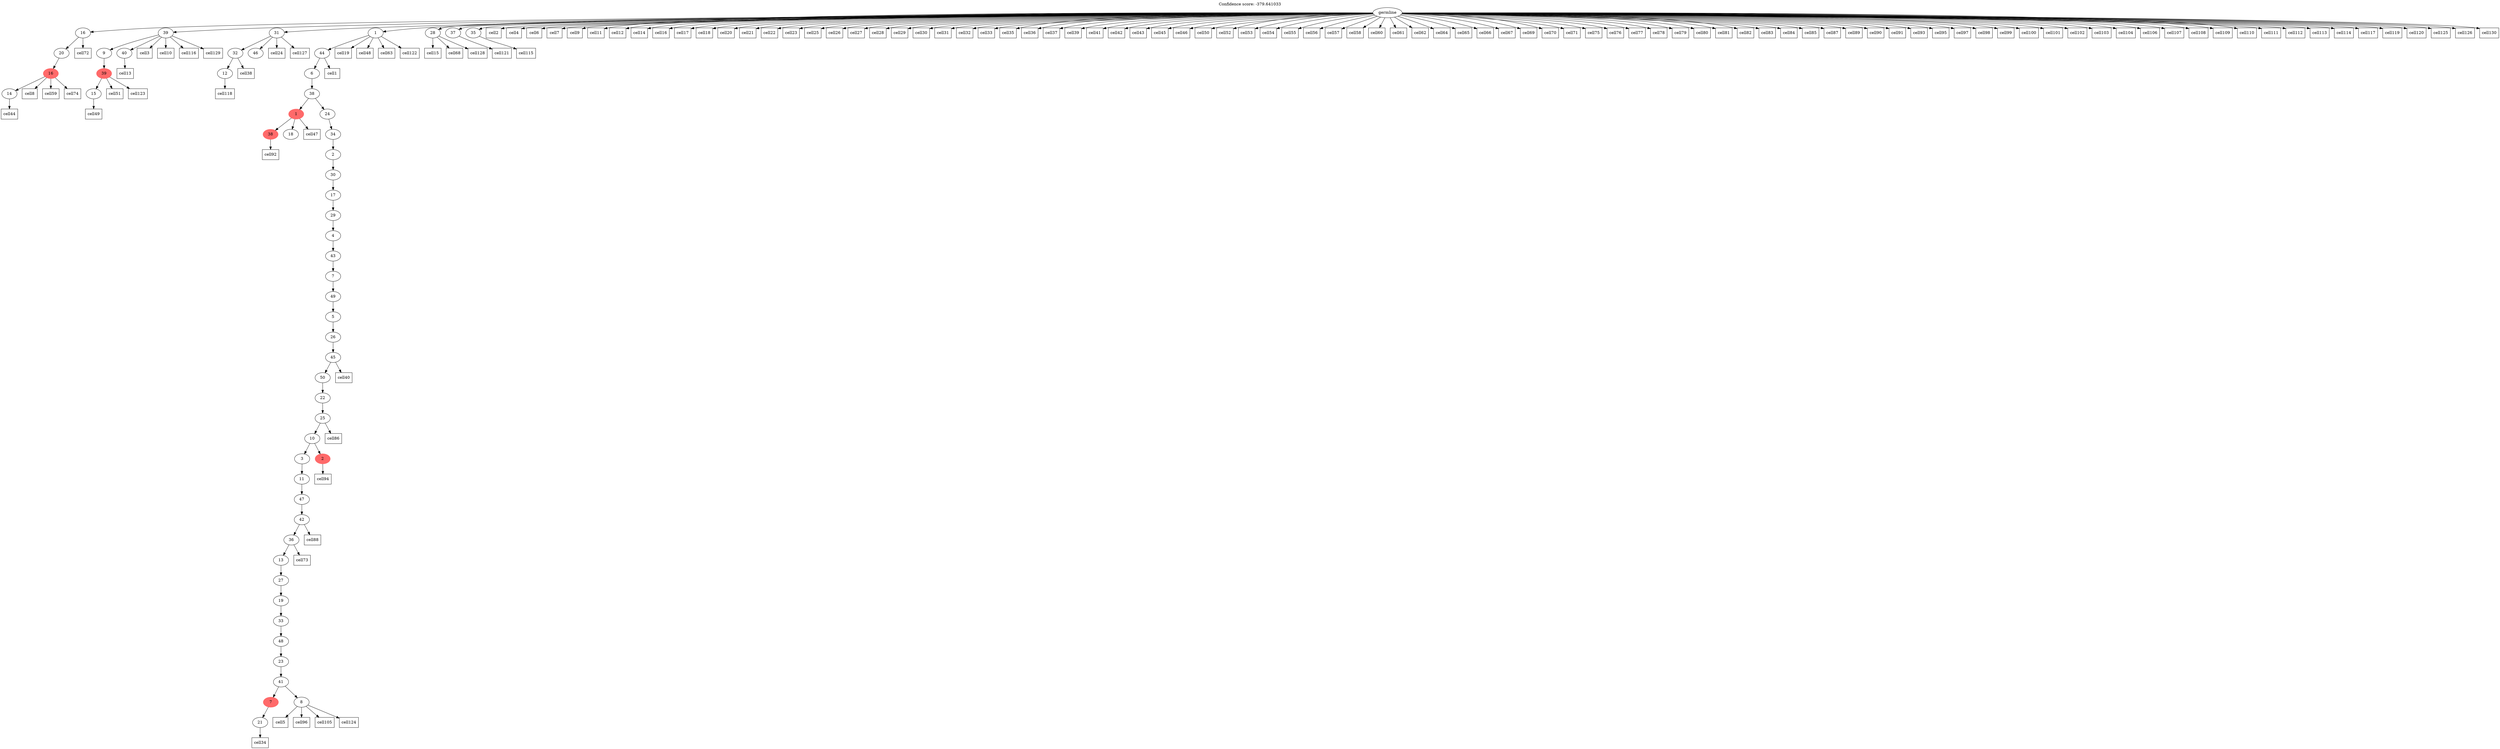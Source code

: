 digraph g {
	"53" -> "54";
	"54" [label="14"];
	"52" -> "53";
	"53" [color=indianred1, style=filled, label="16"];
	"51" -> "52";
	"52" [label="20"];
	"48" -> "49";
	"49" [label="15"];
	"47" -> "48";
	"48" [color=indianred1, style=filled, label="39"];
	"46" -> "47";
	"47" [label="9"];
	"46" -> "50";
	"50" [label="40"];
	"43" -> "44";
	"44" [label="12"];
	"42" -> "43";
	"43" [label="32"];
	"42" -> "45";
	"45" [label="46"];
	"38" -> "39";
	"39" [color=indianred1, style=filled, label="38"];
	"38" -> "40";
	"40" [label="18"];
	"35" -> "36";
	"36" [label="21"];
	"33" -> "34";
	"34" [label="8"];
	"33" -> "35";
	"35" [color=indianred1, style=filled, label="7"];
	"32" -> "33";
	"33" [label="41"];
	"31" -> "32";
	"32" [label="23"];
	"30" -> "31";
	"31" [label="48"];
	"29" -> "30";
	"30" [label="33"];
	"28" -> "29";
	"29" [label="19"];
	"27" -> "28";
	"28" [label="27"];
	"26" -> "27";
	"27" [label="13"];
	"25" -> "26";
	"26" [label="36"];
	"24" -> "25";
	"25" [label="42"];
	"23" -> "24";
	"24" [label="47"];
	"22" -> "23";
	"23" [label="11"];
	"21" -> "22";
	"22" [label="3"];
	"21" -> "37";
	"37" [color=indianred1, style=filled, label="2"];
	"20" -> "21";
	"21" [label="10"];
	"19" -> "20";
	"20" [label="25"];
	"18" -> "19";
	"19" [label="22"];
	"17" -> "18";
	"18" [label="50"];
	"16" -> "17";
	"17" [label="45"];
	"15" -> "16";
	"16" [label="26"];
	"14" -> "15";
	"15" [label="5"];
	"13" -> "14";
	"14" [label="49"];
	"12" -> "13";
	"13" [label="7"];
	"11" -> "12";
	"12" [label="43"];
	"10" -> "11";
	"11" [label="4"];
	"9" -> "10";
	"10" [label="29"];
	"8" -> "9";
	"9" [label="17"];
	"7" -> "8";
	"8" [label="30"];
	"6" -> "7";
	"7" [label="2"];
	"5" -> "6";
	"6" [label="34"];
	"4" -> "5";
	"5" [label="24"];
	"4" -> "38";
	"38" [color=indianred1, style=filled, label="1"];
	"3" -> "4";
	"4" [label="38"];
	"2" -> "3";
	"3" [label="6"];
	"1" -> "2";
	"2" [label="44"];
	"0" -> "1";
	"1" [label="1"];
	"0" -> "41";
	"41" [label="28"];
	"0" -> "42";
	"42" [label="31"];
	"0" -> "46";
	"46" [label="39"];
	"0" -> "51";
	"51" [label="16"];
	"0" -> "55";
	"55" [label="37"];
	"0" -> "56";
	"56" [label="35"];
	"0" [label="germline"];
	"2" -> "cell1";
	"cell1" [shape=box];
	"0" -> "cell2";
	"cell2" [shape=box];
	"46" -> "cell3";
	"cell3" [shape=box];
	"0" -> "cell4";
	"cell4" [shape=box];
	"34" -> "cell5";
	"cell5" [shape=box];
	"0" -> "cell6";
	"cell6" [shape=box];
	"0" -> "cell7";
	"cell7" [shape=box];
	"53" -> "cell8";
	"cell8" [shape=box];
	"0" -> "cell9";
	"cell9" [shape=box];
	"46" -> "cell10";
	"cell10" [shape=box];
	"0" -> "cell11";
	"cell11" [shape=box];
	"0" -> "cell12";
	"cell12" [shape=box];
	"50" -> "cell13";
	"cell13" [shape=box];
	"0" -> "cell14";
	"cell14" [shape=box];
	"41" -> "cell15";
	"cell15" [shape=box];
	"0" -> "cell16";
	"cell16" [shape=box];
	"0" -> "cell17";
	"cell17" [shape=box];
	"0" -> "cell18";
	"cell18" [shape=box];
	"1" -> "cell19";
	"cell19" [shape=box];
	"0" -> "cell20";
	"cell20" [shape=box];
	"0" -> "cell21";
	"cell21" [shape=box];
	"0" -> "cell22";
	"cell22" [shape=box];
	"0" -> "cell23";
	"cell23" [shape=box];
	"42" -> "cell24";
	"cell24" [shape=box];
	"0" -> "cell25";
	"cell25" [shape=box];
	"0" -> "cell26";
	"cell26" [shape=box];
	"0" -> "cell27";
	"cell27" [shape=box];
	"0" -> "cell28";
	"cell28" [shape=box];
	"0" -> "cell29";
	"cell29" [shape=box];
	"0" -> "cell30";
	"cell30" [shape=box];
	"0" -> "cell31";
	"cell31" [shape=box];
	"0" -> "cell32";
	"cell32" [shape=box];
	"0" -> "cell33";
	"cell33" [shape=box];
	"36" -> "cell34";
	"cell34" [shape=box];
	"0" -> "cell35";
	"cell35" [shape=box];
	"0" -> "cell36";
	"cell36" [shape=box];
	"0" -> "cell37";
	"cell37" [shape=box];
	"43" -> "cell38";
	"cell38" [shape=box];
	"0" -> "cell39";
	"cell39" [shape=box];
	"17" -> "cell40";
	"cell40" [shape=box];
	"0" -> "cell41";
	"cell41" [shape=box];
	"0" -> "cell42";
	"cell42" [shape=box];
	"0" -> "cell43";
	"cell43" [shape=box];
	"54" -> "cell44";
	"cell44" [shape=box];
	"0" -> "cell45";
	"cell45" [shape=box];
	"0" -> "cell46";
	"cell46" [shape=box];
	"38" -> "cell47";
	"cell47" [shape=box];
	"1" -> "cell48";
	"cell48" [shape=box];
	"49" -> "cell49";
	"cell49" [shape=box];
	"0" -> "cell50";
	"cell50" [shape=box];
	"48" -> "cell51";
	"cell51" [shape=box];
	"0" -> "cell52";
	"cell52" [shape=box];
	"0" -> "cell53";
	"cell53" [shape=box];
	"0" -> "cell54";
	"cell54" [shape=box];
	"0" -> "cell55";
	"cell55" [shape=box];
	"0" -> "cell56";
	"cell56" [shape=box];
	"0" -> "cell57";
	"cell57" [shape=box];
	"0" -> "cell58";
	"cell58" [shape=box];
	"53" -> "cell59";
	"cell59" [shape=box];
	"0" -> "cell60";
	"cell60" [shape=box];
	"0" -> "cell61";
	"cell61" [shape=box];
	"0" -> "cell62";
	"cell62" [shape=box];
	"1" -> "cell63";
	"cell63" [shape=box];
	"0" -> "cell64";
	"cell64" [shape=box];
	"0" -> "cell65";
	"cell65" [shape=box];
	"0" -> "cell66";
	"cell66" [shape=box];
	"0" -> "cell67";
	"cell67" [shape=box];
	"41" -> "cell68";
	"cell68" [shape=box];
	"0" -> "cell69";
	"cell69" [shape=box];
	"0" -> "cell70";
	"cell70" [shape=box];
	"0" -> "cell71";
	"cell71" [shape=box];
	"51" -> "cell72";
	"cell72" [shape=box];
	"26" -> "cell73";
	"cell73" [shape=box];
	"53" -> "cell74";
	"cell74" [shape=box];
	"0" -> "cell75";
	"cell75" [shape=box];
	"0" -> "cell76";
	"cell76" [shape=box];
	"0" -> "cell77";
	"cell77" [shape=box];
	"0" -> "cell78";
	"cell78" [shape=box];
	"0" -> "cell79";
	"cell79" [shape=box];
	"0" -> "cell80";
	"cell80" [shape=box];
	"0" -> "cell81";
	"cell81" [shape=box];
	"0" -> "cell82";
	"cell82" [shape=box];
	"0" -> "cell83";
	"cell83" [shape=box];
	"0" -> "cell84";
	"cell84" [shape=box];
	"0" -> "cell85";
	"cell85" [shape=box];
	"20" -> "cell86";
	"cell86" [shape=box];
	"0" -> "cell87";
	"cell87" [shape=box];
	"25" -> "cell88";
	"cell88" [shape=box];
	"0" -> "cell89";
	"cell89" [shape=box];
	"0" -> "cell90";
	"cell90" [shape=box];
	"0" -> "cell91";
	"cell91" [shape=box];
	"39" -> "cell92";
	"cell92" [shape=box];
	"0" -> "cell93";
	"cell93" [shape=box];
	"37" -> "cell94";
	"cell94" [shape=box];
	"0" -> "cell95";
	"cell95" [shape=box];
	"34" -> "cell96";
	"cell96" [shape=box];
	"0" -> "cell97";
	"cell97" [shape=box];
	"0" -> "cell98";
	"cell98" [shape=box];
	"0" -> "cell99";
	"cell99" [shape=box];
	"0" -> "cell100";
	"cell100" [shape=box];
	"0" -> "cell101";
	"cell101" [shape=box];
	"0" -> "cell102";
	"cell102" [shape=box];
	"0" -> "cell103";
	"cell103" [shape=box];
	"0" -> "cell104";
	"cell104" [shape=box];
	"34" -> "cell105";
	"cell105" [shape=box];
	"0" -> "cell106";
	"cell106" [shape=box];
	"0" -> "cell107";
	"cell107" [shape=box];
	"0" -> "cell108";
	"cell108" [shape=box];
	"0" -> "cell109";
	"cell109" [shape=box];
	"0" -> "cell110";
	"cell110" [shape=box];
	"0" -> "cell111";
	"cell111" [shape=box];
	"0" -> "cell112";
	"cell112" [shape=box];
	"0" -> "cell113";
	"cell113" [shape=box];
	"0" -> "cell114";
	"cell114" [shape=box];
	"56" -> "cell115";
	"cell115" [shape=box];
	"46" -> "cell116";
	"cell116" [shape=box];
	"0" -> "cell117";
	"cell117" [shape=box];
	"44" -> "cell118";
	"cell118" [shape=box];
	"0" -> "cell119";
	"cell119" [shape=box];
	"0" -> "cell120";
	"cell120" [shape=box];
	"55" -> "cell121";
	"cell121" [shape=box];
	"1" -> "cell122";
	"cell122" [shape=box];
	"48" -> "cell123";
	"cell123" [shape=box];
	"34" -> "cell124";
	"cell124" [shape=box];
	"0" -> "cell125";
	"cell125" [shape=box];
	"0" -> "cell126";
	"cell126" [shape=box];
	"42" -> "cell127";
	"cell127" [shape=box];
	"41" -> "cell128";
	"cell128" [shape=box];
	"46" -> "cell129";
	"cell129" [shape=box];
	"0" -> "cell130";
	"cell130" [shape=box];
	labelloc="t";
	label="Confidence score: -379.641033";
}
